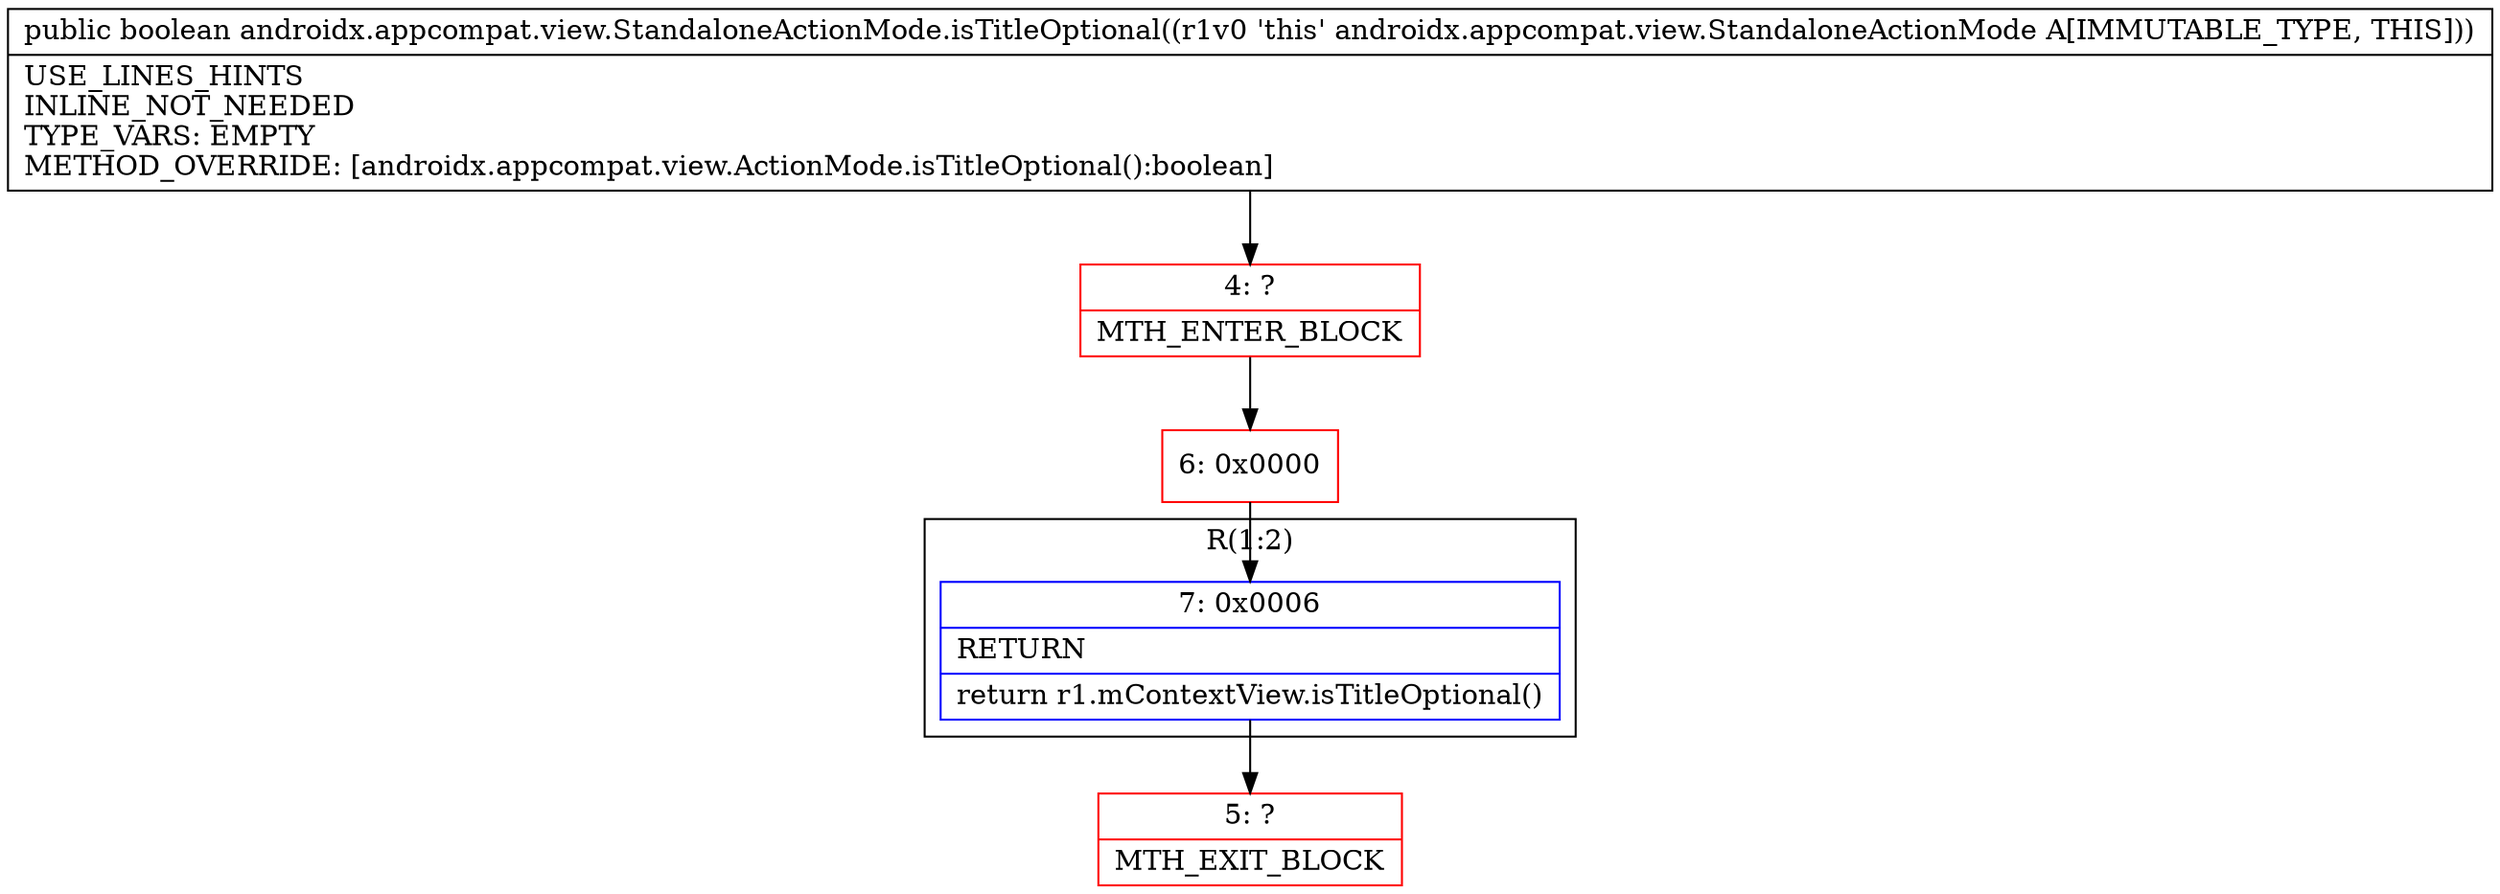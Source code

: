 digraph "CFG forandroidx.appcompat.view.StandaloneActionMode.isTitleOptional()Z" {
subgraph cluster_Region_344058470 {
label = "R(1:2)";
node [shape=record,color=blue];
Node_7 [shape=record,label="{7\:\ 0x0006|RETURN\l|return r1.mContextView.isTitleOptional()\l}"];
}
Node_4 [shape=record,color=red,label="{4\:\ ?|MTH_ENTER_BLOCK\l}"];
Node_6 [shape=record,color=red,label="{6\:\ 0x0000}"];
Node_5 [shape=record,color=red,label="{5\:\ ?|MTH_EXIT_BLOCK\l}"];
MethodNode[shape=record,label="{public boolean androidx.appcompat.view.StandaloneActionMode.isTitleOptional((r1v0 'this' androidx.appcompat.view.StandaloneActionMode A[IMMUTABLE_TYPE, THIS]))  | USE_LINES_HINTS\lINLINE_NOT_NEEDED\lTYPE_VARS: EMPTY\lMETHOD_OVERRIDE: [androidx.appcompat.view.ActionMode.isTitleOptional():boolean]\l}"];
MethodNode -> Node_4;Node_7 -> Node_5;
Node_4 -> Node_6;
Node_6 -> Node_7;
}

